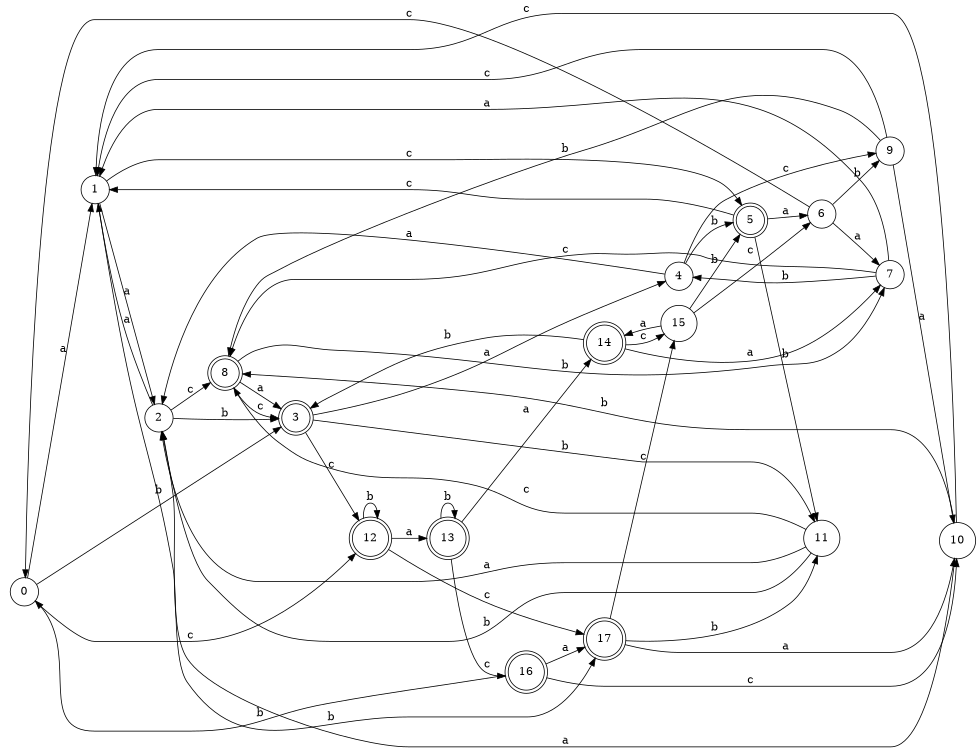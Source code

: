 digraph n15_2 {
__start0 [label="" shape="none"];

rankdir=LR;
size="8,5";

s0 [style="filled", color="black", fillcolor="white" shape="circle", label="0"];
s1 [style="filled", color="black", fillcolor="white" shape="circle", label="1"];
s2 [style="filled", color="black", fillcolor="white" shape="circle", label="2"];
s3 [style="rounded,filled", color="black", fillcolor="white" shape="doublecircle", label="3"];
s4 [style="filled", color="black", fillcolor="white" shape="circle", label="4"];
s5 [style="rounded,filled", color="black", fillcolor="white" shape="doublecircle", label="5"];
s6 [style="filled", color="black", fillcolor="white" shape="circle", label="6"];
s7 [style="filled", color="black", fillcolor="white" shape="circle", label="7"];
s8 [style="rounded,filled", color="black", fillcolor="white" shape="doublecircle", label="8"];
s9 [style="filled", color="black", fillcolor="white" shape="circle", label="9"];
s10 [style="filled", color="black", fillcolor="white" shape="circle", label="10"];
s11 [style="filled", color="black", fillcolor="white" shape="circle", label="11"];
s12 [style="rounded,filled", color="black", fillcolor="white" shape="doublecircle", label="12"];
s13 [style="rounded,filled", color="black", fillcolor="white" shape="doublecircle", label="13"];
s14 [style="rounded,filled", color="black", fillcolor="white" shape="doublecircle", label="14"];
s15 [style="filled", color="black", fillcolor="white" shape="circle", label="15"];
s16 [style="rounded,filled", color="black", fillcolor="white" shape="doublecircle", label="16"];
s17 [style="rounded,filled", color="black", fillcolor="white" shape="doublecircle", label="17"];
s0 -> s1 [label="a"];
s0 -> s3 [label="b"];
s0 -> s12 [label="c"];
s1 -> s2 [label="a"];
s1 -> s17 [label="b"];
s1 -> s5 [label="c"];
s2 -> s1 [label="a"];
s2 -> s3 [label="b"];
s2 -> s8 [label="c"];
s3 -> s4 [label="a"];
s3 -> s11 [label="b"];
s3 -> s12 [label="c"];
s4 -> s2 [label="a"];
s4 -> s5 [label="b"];
s4 -> s9 [label="c"];
s5 -> s6 [label="a"];
s5 -> s11 [label="b"];
s5 -> s1 [label="c"];
s6 -> s7 [label="a"];
s6 -> s9 [label="b"];
s6 -> s0 [label="c"];
s7 -> s1 [label="a"];
s7 -> s4 [label="b"];
s7 -> s8 [label="c"];
s8 -> s3 [label="a"];
s8 -> s7 [label="b"];
s8 -> s3 [label="c"];
s9 -> s10 [label="a"];
s9 -> s8 [label="b"];
s9 -> s1 [label="c"];
s10 -> s2 [label="a"];
s10 -> s8 [label="b"];
s10 -> s1 [label="c"];
s11 -> s2 [label="a"];
s11 -> s2 [label="b"];
s11 -> s8 [label="c"];
s12 -> s13 [label="a"];
s12 -> s12 [label="b"];
s12 -> s17 [label="c"];
s13 -> s14 [label="a"];
s13 -> s13 [label="b"];
s13 -> s16 [label="c"];
s14 -> s7 [label="a"];
s14 -> s3 [label="b"];
s14 -> s15 [label="c"];
s15 -> s14 [label="a"];
s15 -> s5 [label="b"];
s15 -> s6 [label="c"];
s16 -> s17 [label="a"];
s16 -> s0 [label="b"];
s16 -> s10 [label="c"];
s17 -> s10 [label="a"];
s17 -> s11 [label="b"];
s17 -> s15 [label="c"];

}